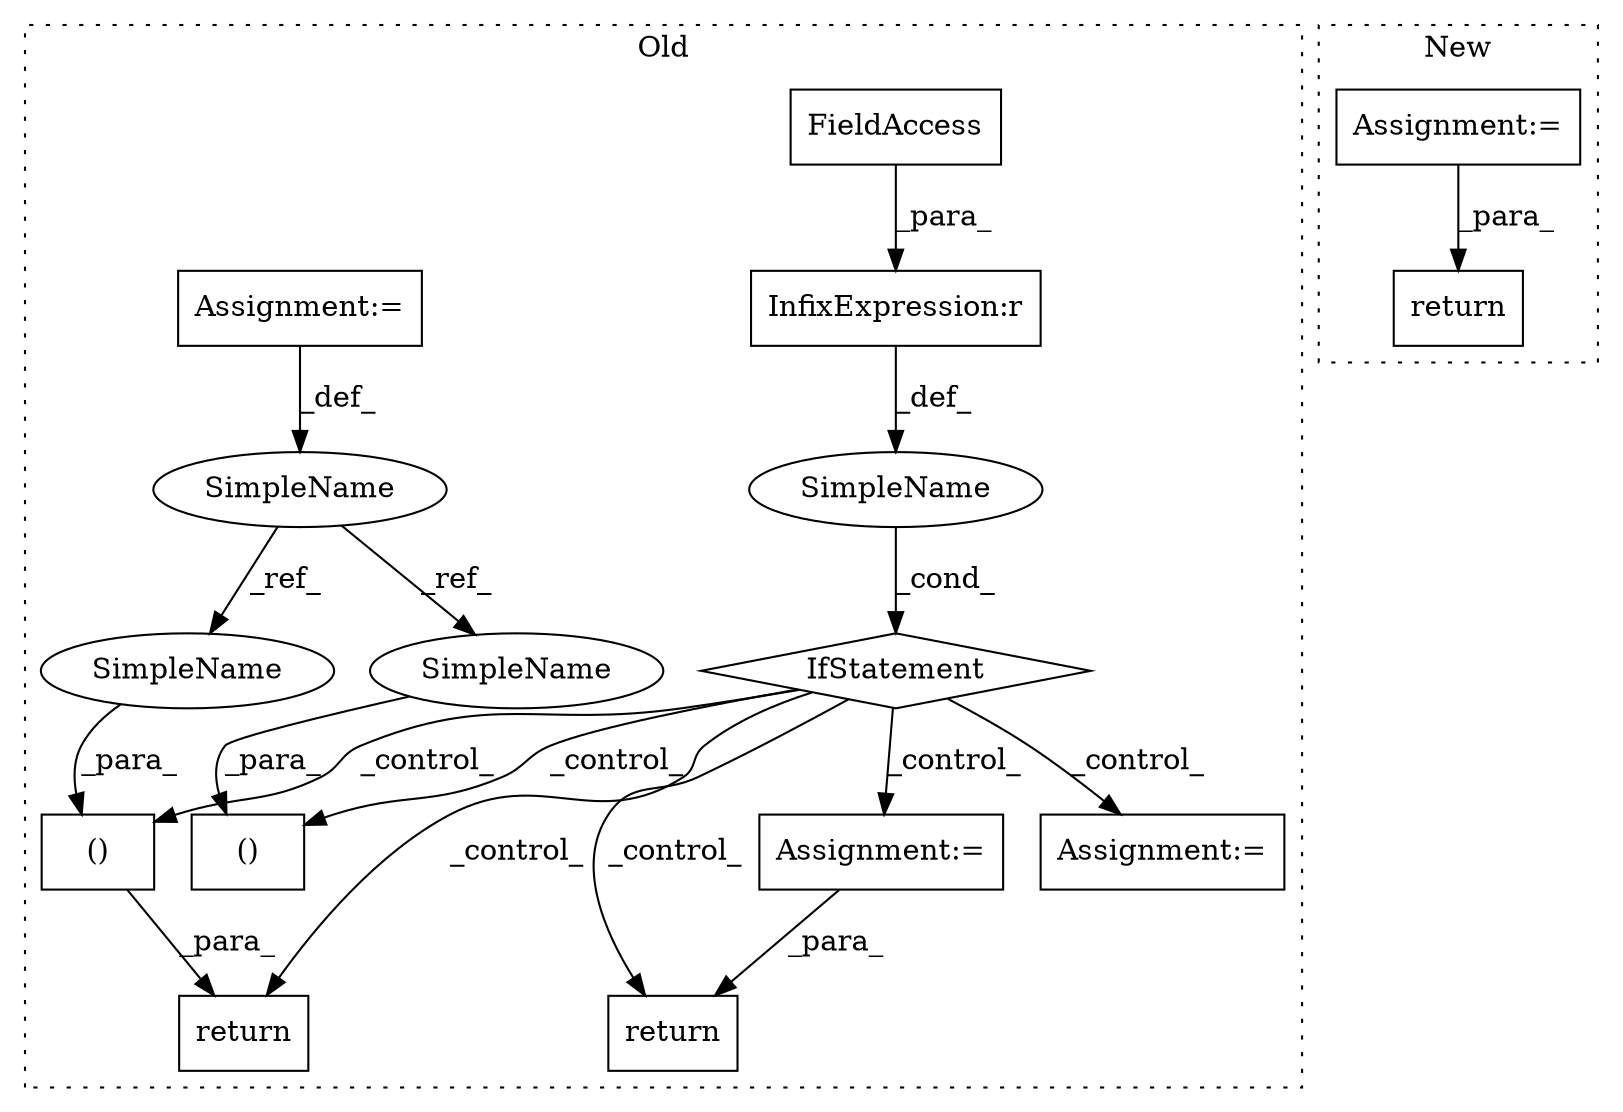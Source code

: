 digraph G {
subgraph cluster0 {
1 [label="IfStatement" a="25" s="8058,8071" l="4,2" shape="diamond"];
3 [label="Assignment:=" a="7" s="8094" l="1" shape="box"];
4 [label="SimpleName" a="42" s="" l="" shape="ellipse"];
5 [label="InfixExpression:r" a="27" s="8063" l="4" shape="box"];
6 [label="FieldAccess" a="22" s="8062" l="1" shape="box"];
7 [label="Assignment:=" a="7" s="8199" l="2" shape="box"];
9 [label="return" a="41" s="8219" l="14" shape="box"];
10 [label="()" a="106" s="8160" l="39" shape="box"];
11 [label="SimpleName" a="42" s="7921" l="13" shape="ellipse"];
12 [label="()" a="106" s="8233" l="39" shape="box"];
13 [label="Assignment:=" a="7" s="7921" l="13" shape="box"];
14 [label="return" a="41" s="8111" l="7" shape="box"];
15 [label="SimpleName" a="42" s="8186" l="13" shape="ellipse"];
16 [label="SimpleName" a="42" s="8259" l="13" shape="ellipse"];
label = "Old";
style="dotted";
}
subgraph cluster1 {
2 [label="return" a="41" s="9235" l="7" shape="box"];
8 [label="Assignment:=" a="7" s="9213" l="1" shape="box"];
label = "New";
style="dotted";
}
1 -> 14 [label="_control_"];
1 -> 9 [label="_control_"];
1 -> 7 [label="_control_"];
1 -> 10 [label="_control_"];
1 -> 3 [label="_control_"];
1 -> 12 [label="_control_"];
3 -> 14 [label="_para_"];
4 -> 1 [label="_cond_"];
5 -> 4 [label="_def_"];
6 -> 5 [label="_para_"];
8 -> 2 [label="_para_"];
11 -> 15 [label="_ref_"];
11 -> 16 [label="_ref_"];
12 -> 9 [label="_para_"];
13 -> 11 [label="_def_"];
15 -> 10 [label="_para_"];
16 -> 12 [label="_para_"];
}